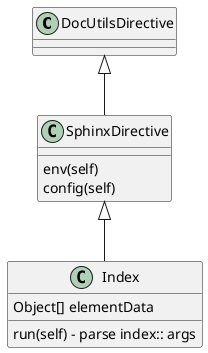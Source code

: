 @startuml

DocUtilsDirective <|-- SphinxDirective
SphinxDirective <|-- Index

class SphinxDirective {

env(self)
config(self)

}

class Index {
Object[] elementData
run(self) - parse index:: args
}


@enduml